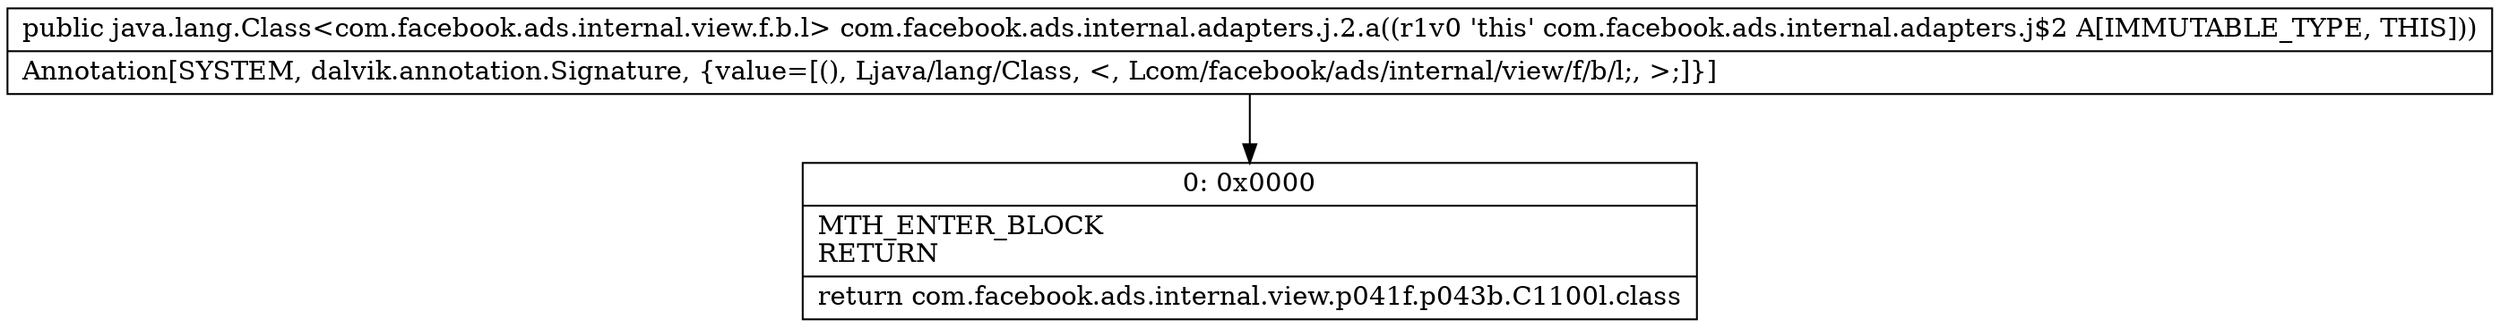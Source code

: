 digraph "CFG forcom.facebook.ads.internal.adapters.j.2.a()Ljava\/lang\/Class;" {
Node_0 [shape=record,label="{0\:\ 0x0000|MTH_ENTER_BLOCK\lRETURN\l|return com.facebook.ads.internal.view.p041f.p043b.C1100l.class\l}"];
MethodNode[shape=record,label="{public java.lang.Class\<com.facebook.ads.internal.view.f.b.l\> com.facebook.ads.internal.adapters.j.2.a((r1v0 'this' com.facebook.ads.internal.adapters.j$2 A[IMMUTABLE_TYPE, THIS]))  | Annotation[SYSTEM, dalvik.annotation.Signature, \{value=[(), Ljava\/lang\/Class, \<, Lcom\/facebook\/ads\/internal\/view\/f\/b\/l;, \>;]\}]\l}"];
MethodNode -> Node_0;
}

